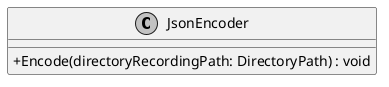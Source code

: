 @startuml
skinparam monochrome true
skinparam classAttributeIconSize 0

!startsub default
class JsonEncoder {
    + Encode(directoryRecordingPath: DirectoryPath) : void
}
!endsub

@enduml